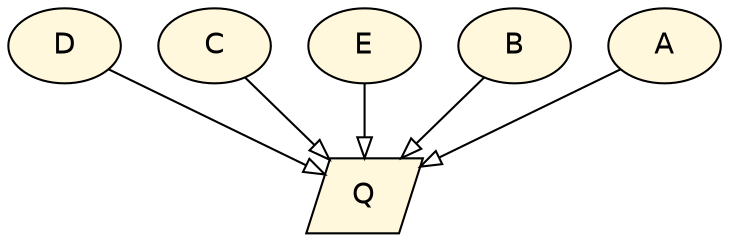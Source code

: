 digraph {
"f37b2bca-80ce-464b-a748-038e57545a94" [label="D", shape=ellipse, style=filled, fillcolor=cornsilk, fontname=Helvetica];
"f37b2bca-80ce-464b-a748-038e57545a94" -> "612fe29a-501c-4851-9332-bf5ed8081aa3" [taillabel="", arrowhead=onormal, fontname=Helvetica];
"612fe29a-501c-4851-9332-bf5ed8081aa3" [label="Q", shape=parallelogram, style=filled, fillcolor=cornsilk, fontname=Helvetica];
"386b0a48-1bdd-4b26-b4c0-1b3ae3e5d7e6" [label="C", shape=ellipse, style=filled, fillcolor=cornsilk, fontname=Helvetica];
"386b0a48-1bdd-4b26-b4c0-1b3ae3e5d7e6" -> "612fe29a-501c-4851-9332-bf5ed8081aa3" [taillabel="", arrowhead=onormal, fontname=Helvetica];
"2e70d1c5-467e-4e0f-b5b6-28e617824877" [label="E", shape=ellipse, style=filled, fillcolor=cornsilk, fontname=Helvetica];
"2e70d1c5-467e-4e0f-b5b6-28e617824877" -> "612fe29a-501c-4851-9332-bf5ed8081aa3" [taillabel="", arrowhead=onormal, fontname=Helvetica];
"f90d98a7-da67-4d29-982e-27918dfa510d" [label="B", shape=ellipse, style=filled, fillcolor=cornsilk, fontname=Helvetica];
"f90d98a7-da67-4d29-982e-27918dfa510d" -> "612fe29a-501c-4851-9332-bf5ed8081aa3" [taillabel="", arrowhead=onormal, fontname=Helvetica];
"10d4992e-f6c8-4c9d-8328-d1a1d13b73f8" [label="A", shape=ellipse, style=filled, fillcolor=cornsilk, fontname=Helvetica];
"10d4992e-f6c8-4c9d-8328-d1a1d13b73f8" -> "612fe29a-501c-4851-9332-bf5ed8081aa3" [taillabel="", arrowhead=onormal, fontname=Helvetica];
}
